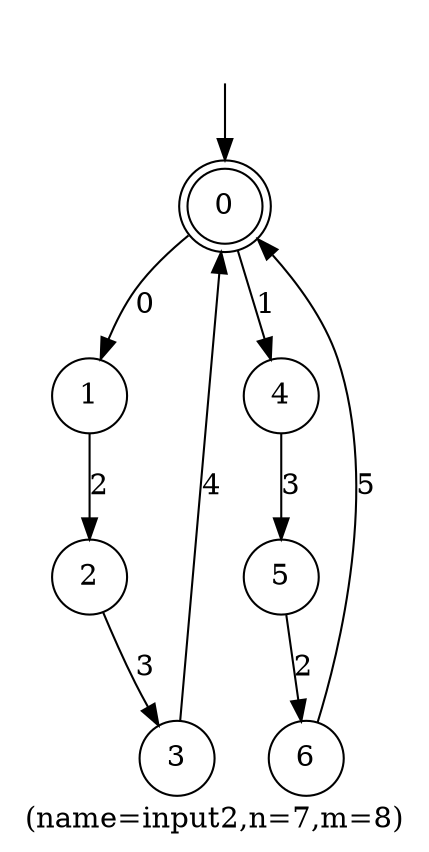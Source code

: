 digraph input2{
	label="(name=input2,n=7,m=8)";
	_nil [style = "invis"];
	node [shape = doublecircle]; 0;
	node [shape = circle];
	_nil -> 0;
	0->1[label="0"];
	0->4[label="1"];
	5->6[label="2"];
	1->2[label="2"];
	4->5[label="3"];
	2->3[label="3"];
	3->0[label="4"];
	6->0[label="5"];
}
